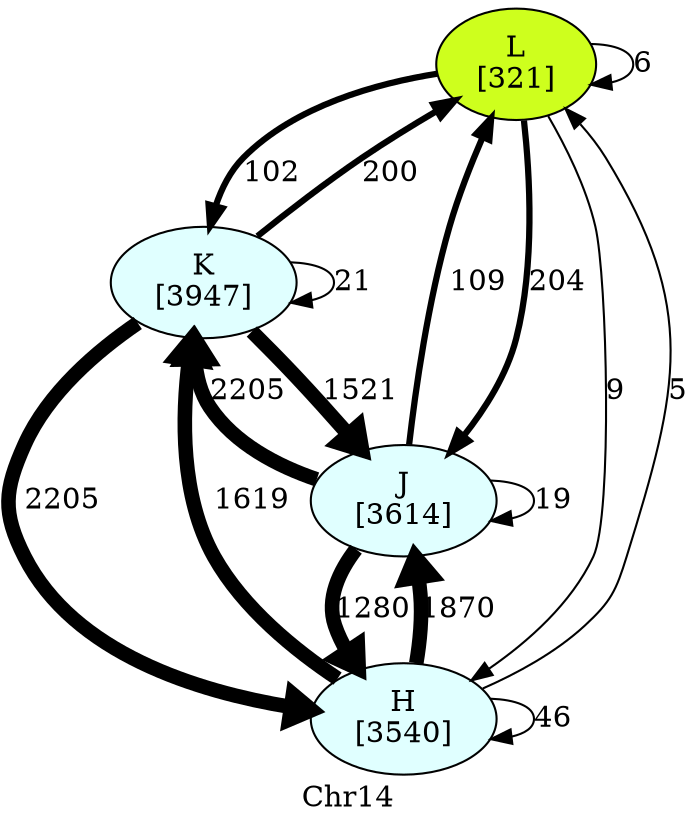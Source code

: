 digraph "" {
	graph [label=Chr14];
	node [label="\N"];
	L	[fillcolor="#ceff1d",
		label="L\n[321]",
		style=filled];
	L -> L	[label=6,
		penwidth=1];
	K	[fillcolor="#e0ffff",
		label="K\n[3947]",
		style=filled];
	L -> K	[label=102,
		penwidth=3];
	H	[fillcolor="#e0ffff",
		label="H\n[3540]",
		style=filled];
	L -> H	[label=9,
		penwidth=1];
	J	[fillcolor="#e0ffff",
		label="J\n[3614]",
		style=filled];
	L -> J	[label=204,
		penwidth=3];
	K -> L	[label=200,
		penwidth=3];
	K -> K	[label=21,
		penwidth=1];
	K -> H	[label=2205,
		penwidth=7];
	K -> J	[label=1521,
		penwidth=7];
	H -> L	[label=5,
		penwidth=1];
	H -> K	[label=1619,
		penwidth=7];
	H -> H	[label=46,
		penwidth=1];
	H -> J	[label=1870,
		penwidth=7];
	J -> L	[label=109,
		penwidth=3];
	J -> K	[label=2205,
		penwidth=7];
	J -> H	[label=1280,
		penwidth=7];
	J -> J	[label=19,
		penwidth=1];
}
